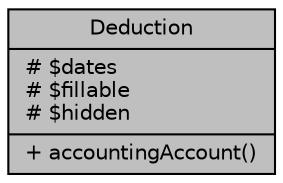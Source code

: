 digraph "Deduction"
{
 // LATEX_PDF_SIZE
  bgcolor="transparent";
  edge [fontname="Helvetica",fontsize="10",labelfontname="Helvetica",labelfontsize="10"];
  node [fontname="Helvetica",fontsize="10",shape=record];
  Node1 [label="{Deduction\n|# $dates\l# $fillable\l# $hidden\l|+ accountingAccount()\l}",height=0.2,width=0.4,color="black", fillcolor="grey75", style="filled", fontcolor="black",tooltip="Datos de Deducciones."];
}
